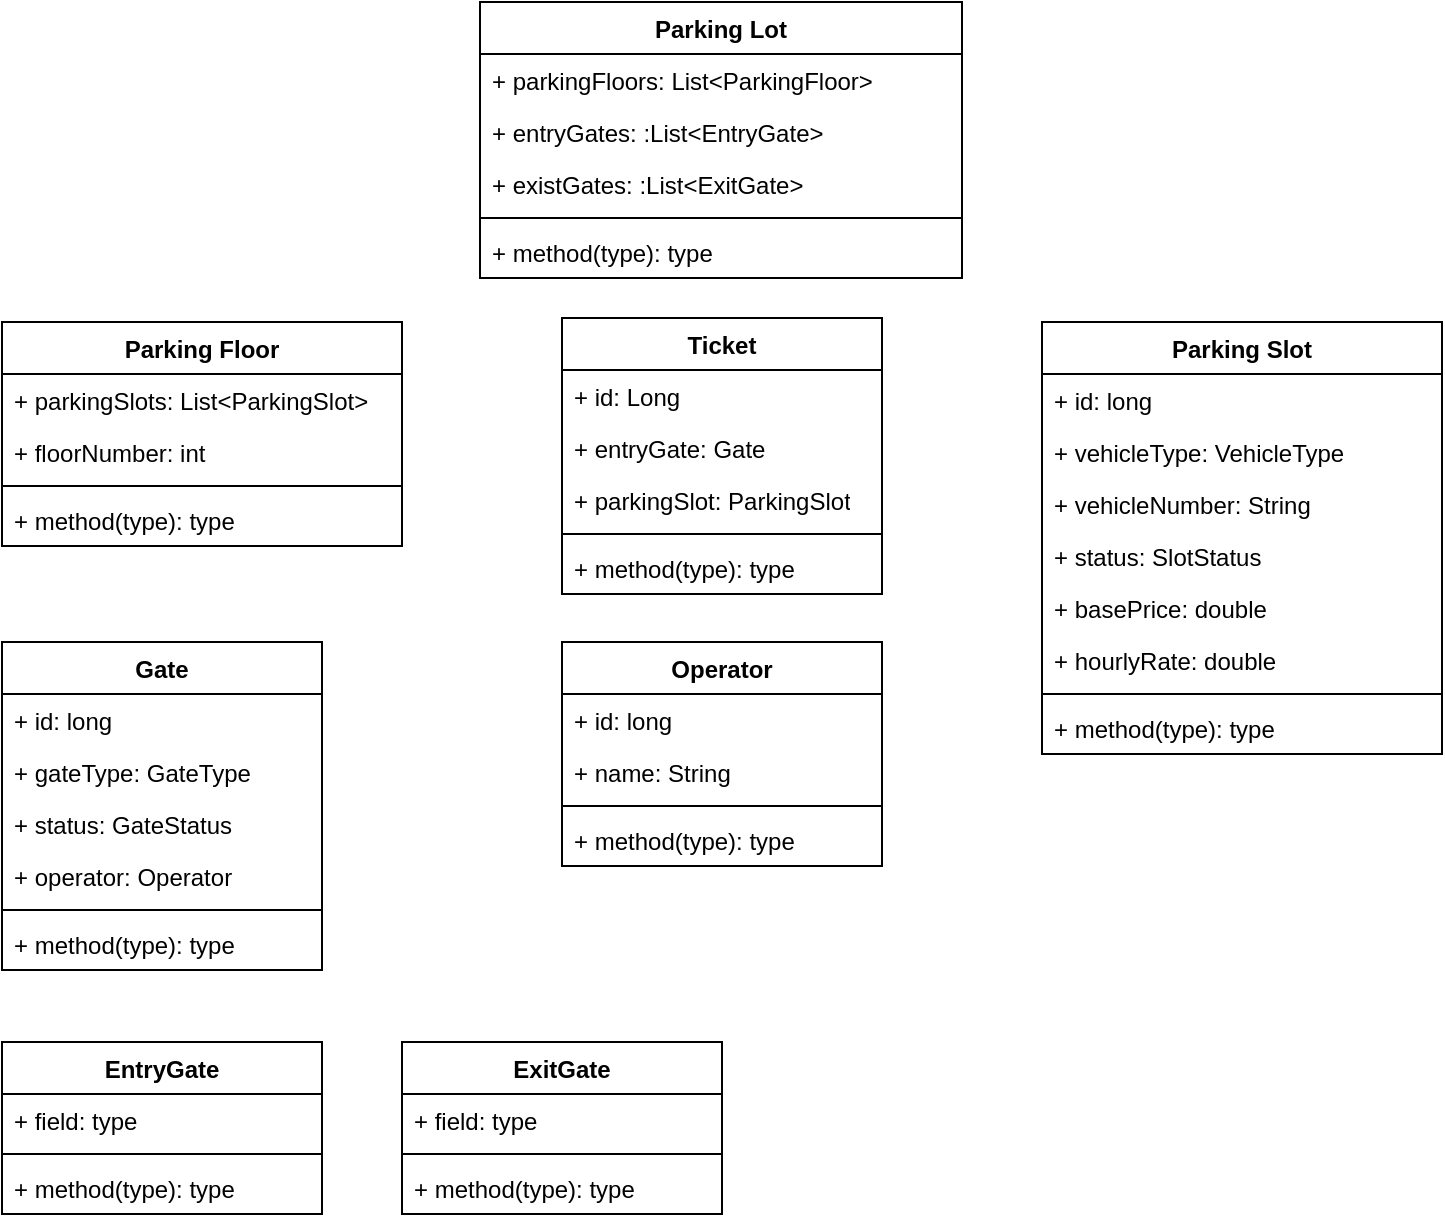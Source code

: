 <mxfile version="24.6.1" type="github">
  <diagram id="C5RBs43oDa-KdzZeNtuy" name="Page-1">
    <mxGraphModel dx="1050" dy="557" grid="1" gridSize="10" guides="1" tooltips="1" connect="1" arrows="1" fold="1" page="1" pageScale="1" pageWidth="827" pageHeight="1169" math="0" shadow="0">
      <root>
        <mxCell id="WIyWlLk6GJQsqaUBKTNV-0" />
        <mxCell id="WIyWlLk6GJQsqaUBKTNV-1" parent="WIyWlLk6GJQsqaUBKTNV-0" />
        <mxCell id="rLl8cGZA3ejUHd3HhiDw-0" value="Parking Lot" style="swimlane;fontStyle=1;align=center;verticalAlign=top;childLayout=stackLayout;horizontal=1;startSize=26;horizontalStack=0;resizeParent=1;resizeParentMax=0;resizeLast=0;collapsible=1;marginBottom=0;whiteSpace=wrap;html=1;" vertex="1" parent="WIyWlLk6GJQsqaUBKTNV-1">
          <mxGeometry x="279" y="40" width="241" height="138" as="geometry" />
        </mxCell>
        <mxCell id="rLl8cGZA3ejUHd3HhiDw-1" value="+ parkingFloors: List&amp;lt;ParkingFloor&amp;gt;" style="text;strokeColor=none;fillColor=none;align=left;verticalAlign=top;spacingLeft=4;spacingRight=4;overflow=hidden;rotatable=0;points=[[0,0.5],[1,0.5]];portConstraint=eastwest;whiteSpace=wrap;html=1;" vertex="1" parent="rLl8cGZA3ejUHd3HhiDw-0">
          <mxGeometry y="26" width="241" height="26" as="geometry" />
        </mxCell>
        <mxCell id="rLl8cGZA3ejUHd3HhiDw-40" value="+ entryGates: :List&amp;lt;EntryGate&amp;gt;" style="text;strokeColor=none;fillColor=none;align=left;verticalAlign=top;spacingLeft=4;spacingRight=4;overflow=hidden;rotatable=0;points=[[0,0.5],[1,0.5]];portConstraint=eastwest;whiteSpace=wrap;html=1;" vertex="1" parent="rLl8cGZA3ejUHd3HhiDw-0">
          <mxGeometry y="52" width="241" height="26" as="geometry" />
        </mxCell>
        <mxCell id="rLl8cGZA3ejUHd3HhiDw-49" value="+ existGates: :List&amp;lt;ExitGate&amp;gt;" style="text;strokeColor=none;fillColor=none;align=left;verticalAlign=top;spacingLeft=4;spacingRight=4;overflow=hidden;rotatable=0;points=[[0,0.5],[1,0.5]];portConstraint=eastwest;whiteSpace=wrap;html=1;" vertex="1" parent="rLl8cGZA3ejUHd3HhiDw-0">
          <mxGeometry y="78" width="241" height="26" as="geometry" />
        </mxCell>
        <mxCell id="rLl8cGZA3ejUHd3HhiDw-2" value="" style="line;strokeWidth=1;fillColor=none;align=left;verticalAlign=middle;spacingTop=-1;spacingLeft=3;spacingRight=3;rotatable=0;labelPosition=right;points=[];portConstraint=eastwest;strokeColor=inherit;" vertex="1" parent="rLl8cGZA3ejUHd3HhiDw-0">
          <mxGeometry y="104" width="241" height="8" as="geometry" />
        </mxCell>
        <mxCell id="rLl8cGZA3ejUHd3HhiDw-3" value="+ method(type): type" style="text;strokeColor=none;fillColor=none;align=left;verticalAlign=top;spacingLeft=4;spacingRight=4;overflow=hidden;rotatable=0;points=[[0,0.5],[1,0.5]];portConstraint=eastwest;whiteSpace=wrap;html=1;" vertex="1" parent="rLl8cGZA3ejUHd3HhiDw-0">
          <mxGeometry y="112" width="241" height="26" as="geometry" />
        </mxCell>
        <mxCell id="rLl8cGZA3ejUHd3HhiDw-4" value="Parking Floor" style="swimlane;fontStyle=1;align=center;verticalAlign=top;childLayout=stackLayout;horizontal=1;startSize=26;horizontalStack=0;resizeParent=1;resizeParentMax=0;resizeLast=0;collapsible=1;marginBottom=0;whiteSpace=wrap;html=1;" vertex="1" parent="WIyWlLk6GJQsqaUBKTNV-1">
          <mxGeometry x="40" y="200" width="200" height="112" as="geometry" />
        </mxCell>
        <mxCell id="rLl8cGZA3ejUHd3HhiDw-5" value="+ parkingSlots: List&amp;lt;ParkingSlot&amp;gt;" style="text;strokeColor=none;fillColor=none;align=left;verticalAlign=top;spacingLeft=4;spacingRight=4;overflow=hidden;rotatable=0;points=[[0,0.5],[1,0.5]];portConstraint=eastwest;whiteSpace=wrap;html=1;" vertex="1" parent="rLl8cGZA3ejUHd3HhiDw-4">
          <mxGeometry y="26" width="200" height="26" as="geometry" />
        </mxCell>
        <mxCell id="rLl8cGZA3ejUHd3HhiDw-37" value="+ floorNumber: int" style="text;strokeColor=none;fillColor=none;align=left;verticalAlign=top;spacingLeft=4;spacingRight=4;overflow=hidden;rotatable=0;points=[[0,0.5],[1,0.5]];portConstraint=eastwest;whiteSpace=wrap;html=1;" vertex="1" parent="rLl8cGZA3ejUHd3HhiDw-4">
          <mxGeometry y="52" width="200" height="26" as="geometry" />
        </mxCell>
        <mxCell id="rLl8cGZA3ejUHd3HhiDw-6" value="" style="line;strokeWidth=1;fillColor=none;align=left;verticalAlign=middle;spacingTop=-1;spacingLeft=3;spacingRight=3;rotatable=0;labelPosition=right;points=[];portConstraint=eastwest;strokeColor=inherit;" vertex="1" parent="rLl8cGZA3ejUHd3HhiDw-4">
          <mxGeometry y="78" width="200" height="8" as="geometry" />
        </mxCell>
        <mxCell id="rLl8cGZA3ejUHd3HhiDw-7" value="+ method(type): type" style="text;strokeColor=none;fillColor=none;align=left;verticalAlign=top;spacingLeft=4;spacingRight=4;overflow=hidden;rotatable=0;points=[[0,0.5],[1,0.5]];portConstraint=eastwest;whiteSpace=wrap;html=1;" vertex="1" parent="rLl8cGZA3ejUHd3HhiDw-4">
          <mxGeometry y="86" width="200" height="26" as="geometry" />
        </mxCell>
        <mxCell id="rLl8cGZA3ejUHd3HhiDw-12" value="Parking Slot" style="swimlane;fontStyle=1;align=center;verticalAlign=top;childLayout=stackLayout;horizontal=1;startSize=26;horizontalStack=0;resizeParent=1;resizeParentMax=0;resizeLast=0;collapsible=1;marginBottom=0;whiteSpace=wrap;html=1;" vertex="1" parent="WIyWlLk6GJQsqaUBKTNV-1">
          <mxGeometry x="560" y="200" width="200" height="216" as="geometry" />
        </mxCell>
        <mxCell id="rLl8cGZA3ejUHd3HhiDw-27" value="+ id: long" style="text;strokeColor=none;fillColor=none;align=left;verticalAlign=top;spacingLeft=4;spacingRight=4;overflow=hidden;rotatable=0;points=[[0,0.5],[1,0.5]];portConstraint=eastwest;whiteSpace=wrap;html=1;" vertex="1" parent="rLl8cGZA3ejUHd3HhiDw-12">
          <mxGeometry y="26" width="200" height="26" as="geometry" />
        </mxCell>
        <mxCell id="rLl8cGZA3ejUHd3HhiDw-13" value="+ vehicleType: VehicleType" style="text;strokeColor=none;fillColor=none;align=left;verticalAlign=top;spacingLeft=4;spacingRight=4;overflow=hidden;rotatable=0;points=[[0,0.5],[1,0.5]];portConstraint=eastwest;whiteSpace=wrap;html=1;" vertex="1" parent="rLl8cGZA3ejUHd3HhiDw-12">
          <mxGeometry y="52" width="200" height="26" as="geometry" />
        </mxCell>
        <mxCell id="rLl8cGZA3ejUHd3HhiDw-24" value="+ vehicleNumber: String" style="text;strokeColor=none;fillColor=none;align=left;verticalAlign=top;spacingLeft=4;spacingRight=4;overflow=hidden;rotatable=0;points=[[0,0.5],[1,0.5]];portConstraint=eastwest;whiteSpace=wrap;html=1;" vertex="1" parent="rLl8cGZA3ejUHd3HhiDw-12">
          <mxGeometry y="78" width="200" height="26" as="geometry" />
        </mxCell>
        <mxCell id="rLl8cGZA3ejUHd3HhiDw-28" value="+ status: SlotStatus" style="text;strokeColor=none;fillColor=none;align=left;verticalAlign=top;spacingLeft=4;spacingRight=4;overflow=hidden;rotatable=0;points=[[0,0.5],[1,0.5]];portConstraint=eastwest;whiteSpace=wrap;html=1;" vertex="1" parent="rLl8cGZA3ejUHd3HhiDw-12">
          <mxGeometry y="104" width="200" height="26" as="geometry" />
        </mxCell>
        <mxCell id="rLl8cGZA3ejUHd3HhiDw-25" value="+ basePrice: double" style="text;strokeColor=none;fillColor=none;align=left;verticalAlign=top;spacingLeft=4;spacingRight=4;overflow=hidden;rotatable=0;points=[[0,0.5],[1,0.5]];portConstraint=eastwest;whiteSpace=wrap;html=1;" vertex="1" parent="rLl8cGZA3ejUHd3HhiDw-12">
          <mxGeometry y="130" width="200" height="26" as="geometry" />
        </mxCell>
        <mxCell id="rLl8cGZA3ejUHd3HhiDw-26" value="+ hourlyRate: double" style="text;strokeColor=none;fillColor=none;align=left;verticalAlign=top;spacingLeft=4;spacingRight=4;overflow=hidden;rotatable=0;points=[[0,0.5],[1,0.5]];portConstraint=eastwest;whiteSpace=wrap;html=1;" vertex="1" parent="rLl8cGZA3ejUHd3HhiDw-12">
          <mxGeometry y="156" width="200" height="26" as="geometry" />
        </mxCell>
        <mxCell id="rLl8cGZA3ejUHd3HhiDw-14" value="" style="line;strokeWidth=1;fillColor=none;align=left;verticalAlign=middle;spacingTop=-1;spacingLeft=3;spacingRight=3;rotatable=0;labelPosition=right;points=[];portConstraint=eastwest;strokeColor=inherit;" vertex="1" parent="rLl8cGZA3ejUHd3HhiDw-12">
          <mxGeometry y="182" width="200" height="8" as="geometry" />
        </mxCell>
        <mxCell id="rLl8cGZA3ejUHd3HhiDw-15" value="+ method(type): type" style="text;strokeColor=none;fillColor=none;align=left;verticalAlign=top;spacingLeft=4;spacingRight=4;overflow=hidden;rotatable=0;points=[[0,0.5],[1,0.5]];portConstraint=eastwest;whiteSpace=wrap;html=1;" vertex="1" parent="rLl8cGZA3ejUHd3HhiDw-12">
          <mxGeometry y="190" width="200" height="26" as="geometry" />
        </mxCell>
        <mxCell id="rLl8cGZA3ejUHd3HhiDw-16" value="Ticket" style="swimlane;fontStyle=1;align=center;verticalAlign=top;childLayout=stackLayout;horizontal=1;startSize=26;horizontalStack=0;resizeParent=1;resizeParentMax=0;resizeLast=0;collapsible=1;marginBottom=0;whiteSpace=wrap;html=1;" vertex="1" parent="WIyWlLk6GJQsqaUBKTNV-1">
          <mxGeometry x="320" y="198" width="160" height="138" as="geometry" />
        </mxCell>
        <mxCell id="rLl8cGZA3ejUHd3HhiDw-17" value="+ id: Long" style="text;strokeColor=none;fillColor=none;align=left;verticalAlign=top;spacingLeft=4;spacingRight=4;overflow=hidden;rotatable=0;points=[[0,0.5],[1,0.5]];portConstraint=eastwest;whiteSpace=wrap;html=1;" vertex="1" parent="rLl8cGZA3ejUHd3HhiDw-16">
          <mxGeometry y="26" width="160" height="26" as="geometry" />
        </mxCell>
        <mxCell id="rLl8cGZA3ejUHd3HhiDw-38" value="+ entryGate: Gate" style="text;strokeColor=none;fillColor=none;align=left;verticalAlign=top;spacingLeft=4;spacingRight=4;overflow=hidden;rotatable=0;points=[[0,0.5],[1,0.5]];portConstraint=eastwest;whiteSpace=wrap;html=1;" vertex="1" parent="rLl8cGZA3ejUHd3HhiDw-16">
          <mxGeometry y="52" width="160" height="26" as="geometry" />
        </mxCell>
        <mxCell id="rLl8cGZA3ejUHd3HhiDw-39" value="+ parkingSlot: ParkingSlot" style="text;strokeColor=none;fillColor=none;align=left;verticalAlign=top;spacingLeft=4;spacingRight=4;overflow=hidden;rotatable=0;points=[[0,0.5],[1,0.5]];portConstraint=eastwest;whiteSpace=wrap;html=1;" vertex="1" parent="rLl8cGZA3ejUHd3HhiDw-16">
          <mxGeometry y="78" width="160" height="26" as="geometry" />
        </mxCell>
        <mxCell id="rLl8cGZA3ejUHd3HhiDw-18" value="" style="line;strokeWidth=1;fillColor=none;align=left;verticalAlign=middle;spacingTop=-1;spacingLeft=3;spacingRight=3;rotatable=0;labelPosition=right;points=[];portConstraint=eastwest;strokeColor=inherit;" vertex="1" parent="rLl8cGZA3ejUHd3HhiDw-16">
          <mxGeometry y="104" width="160" height="8" as="geometry" />
        </mxCell>
        <mxCell id="rLl8cGZA3ejUHd3HhiDw-19" value="+ method(type): type" style="text;strokeColor=none;fillColor=none;align=left;verticalAlign=top;spacingLeft=4;spacingRight=4;overflow=hidden;rotatable=0;points=[[0,0.5],[1,0.5]];portConstraint=eastwest;whiteSpace=wrap;html=1;" vertex="1" parent="rLl8cGZA3ejUHd3HhiDw-16">
          <mxGeometry y="112" width="160" height="26" as="geometry" />
        </mxCell>
        <mxCell id="rLl8cGZA3ejUHd3HhiDw-20" value="Gate" style="swimlane;fontStyle=1;align=center;verticalAlign=top;childLayout=stackLayout;horizontal=1;startSize=26;horizontalStack=0;resizeParent=1;resizeParentMax=0;resizeLast=0;collapsible=1;marginBottom=0;whiteSpace=wrap;html=1;" vertex="1" parent="WIyWlLk6GJQsqaUBKTNV-1">
          <mxGeometry x="40" y="360" width="160" height="164" as="geometry" />
        </mxCell>
        <mxCell id="rLl8cGZA3ejUHd3HhiDw-29" value="+ id: long" style="text;strokeColor=none;fillColor=none;align=left;verticalAlign=top;spacingLeft=4;spacingRight=4;overflow=hidden;rotatable=0;points=[[0,0.5],[1,0.5]];portConstraint=eastwest;whiteSpace=wrap;html=1;" vertex="1" parent="rLl8cGZA3ejUHd3HhiDw-20">
          <mxGeometry y="26" width="160" height="26" as="geometry" />
        </mxCell>
        <mxCell id="rLl8cGZA3ejUHd3HhiDw-21" value="+ gateType: GateType" style="text;strokeColor=none;fillColor=none;align=left;verticalAlign=top;spacingLeft=4;spacingRight=4;overflow=hidden;rotatable=0;points=[[0,0.5],[1,0.5]];portConstraint=eastwest;whiteSpace=wrap;html=1;" vertex="1" parent="rLl8cGZA3ejUHd3HhiDw-20">
          <mxGeometry y="52" width="160" height="26" as="geometry" />
        </mxCell>
        <mxCell id="rLl8cGZA3ejUHd3HhiDw-30" value="+ status: GateStatus" style="text;strokeColor=none;fillColor=none;align=left;verticalAlign=top;spacingLeft=4;spacingRight=4;overflow=hidden;rotatable=0;points=[[0,0.5],[1,0.5]];portConstraint=eastwest;whiteSpace=wrap;html=1;" vertex="1" parent="rLl8cGZA3ejUHd3HhiDw-20">
          <mxGeometry y="78" width="160" height="26" as="geometry" />
        </mxCell>
        <mxCell id="rLl8cGZA3ejUHd3HhiDw-36" value="+ operator: Operator" style="text;strokeColor=none;fillColor=none;align=left;verticalAlign=top;spacingLeft=4;spacingRight=4;overflow=hidden;rotatable=0;points=[[0,0.5],[1,0.5]];portConstraint=eastwest;whiteSpace=wrap;html=1;" vertex="1" parent="rLl8cGZA3ejUHd3HhiDw-20">
          <mxGeometry y="104" width="160" height="26" as="geometry" />
        </mxCell>
        <mxCell id="rLl8cGZA3ejUHd3HhiDw-22" value="" style="line;strokeWidth=1;fillColor=none;align=left;verticalAlign=middle;spacingTop=-1;spacingLeft=3;spacingRight=3;rotatable=0;labelPosition=right;points=[];portConstraint=eastwest;strokeColor=inherit;" vertex="1" parent="rLl8cGZA3ejUHd3HhiDw-20">
          <mxGeometry y="130" width="160" height="8" as="geometry" />
        </mxCell>
        <mxCell id="rLl8cGZA3ejUHd3HhiDw-23" value="+ method(type): type" style="text;strokeColor=none;fillColor=none;align=left;verticalAlign=top;spacingLeft=4;spacingRight=4;overflow=hidden;rotatable=0;points=[[0,0.5],[1,0.5]];portConstraint=eastwest;whiteSpace=wrap;html=1;" vertex="1" parent="rLl8cGZA3ejUHd3HhiDw-20">
          <mxGeometry y="138" width="160" height="26" as="geometry" />
        </mxCell>
        <mxCell id="rLl8cGZA3ejUHd3HhiDw-31" value="Operator" style="swimlane;fontStyle=1;align=center;verticalAlign=top;childLayout=stackLayout;horizontal=1;startSize=26;horizontalStack=0;resizeParent=1;resizeParentMax=0;resizeLast=0;collapsible=1;marginBottom=0;whiteSpace=wrap;html=1;" vertex="1" parent="WIyWlLk6GJQsqaUBKTNV-1">
          <mxGeometry x="320" y="360" width="160" height="112" as="geometry" />
        </mxCell>
        <mxCell id="rLl8cGZA3ejUHd3HhiDw-32" value="+ id: long" style="text;strokeColor=none;fillColor=none;align=left;verticalAlign=top;spacingLeft=4;spacingRight=4;overflow=hidden;rotatable=0;points=[[0,0.5],[1,0.5]];portConstraint=eastwest;whiteSpace=wrap;html=1;" vertex="1" parent="rLl8cGZA3ejUHd3HhiDw-31">
          <mxGeometry y="26" width="160" height="26" as="geometry" />
        </mxCell>
        <mxCell id="rLl8cGZA3ejUHd3HhiDw-35" value="+ name: String" style="text;strokeColor=none;fillColor=none;align=left;verticalAlign=top;spacingLeft=4;spacingRight=4;overflow=hidden;rotatable=0;points=[[0,0.5],[1,0.5]];portConstraint=eastwest;whiteSpace=wrap;html=1;" vertex="1" parent="rLl8cGZA3ejUHd3HhiDw-31">
          <mxGeometry y="52" width="160" height="26" as="geometry" />
        </mxCell>
        <mxCell id="rLl8cGZA3ejUHd3HhiDw-33" value="" style="line;strokeWidth=1;fillColor=none;align=left;verticalAlign=middle;spacingTop=-1;spacingLeft=3;spacingRight=3;rotatable=0;labelPosition=right;points=[];portConstraint=eastwest;strokeColor=inherit;" vertex="1" parent="rLl8cGZA3ejUHd3HhiDw-31">
          <mxGeometry y="78" width="160" height="8" as="geometry" />
        </mxCell>
        <mxCell id="rLl8cGZA3ejUHd3HhiDw-34" value="+ method(type): type" style="text;strokeColor=none;fillColor=none;align=left;verticalAlign=top;spacingLeft=4;spacingRight=4;overflow=hidden;rotatable=0;points=[[0,0.5],[1,0.5]];portConstraint=eastwest;whiteSpace=wrap;html=1;" vertex="1" parent="rLl8cGZA3ejUHd3HhiDw-31">
          <mxGeometry y="86" width="160" height="26" as="geometry" />
        </mxCell>
        <mxCell id="rLl8cGZA3ejUHd3HhiDw-41" value="EntryGate" style="swimlane;fontStyle=1;align=center;verticalAlign=top;childLayout=stackLayout;horizontal=1;startSize=26;horizontalStack=0;resizeParent=1;resizeParentMax=0;resizeLast=0;collapsible=1;marginBottom=0;whiteSpace=wrap;html=1;" vertex="1" parent="WIyWlLk6GJQsqaUBKTNV-1">
          <mxGeometry x="40" y="560" width="160" height="86" as="geometry" />
        </mxCell>
        <mxCell id="rLl8cGZA3ejUHd3HhiDw-42" value="+ field: type" style="text;strokeColor=none;fillColor=none;align=left;verticalAlign=top;spacingLeft=4;spacingRight=4;overflow=hidden;rotatable=0;points=[[0,0.5],[1,0.5]];portConstraint=eastwest;whiteSpace=wrap;html=1;" vertex="1" parent="rLl8cGZA3ejUHd3HhiDw-41">
          <mxGeometry y="26" width="160" height="26" as="geometry" />
        </mxCell>
        <mxCell id="rLl8cGZA3ejUHd3HhiDw-43" value="" style="line;strokeWidth=1;fillColor=none;align=left;verticalAlign=middle;spacingTop=-1;spacingLeft=3;spacingRight=3;rotatable=0;labelPosition=right;points=[];portConstraint=eastwest;strokeColor=inherit;" vertex="1" parent="rLl8cGZA3ejUHd3HhiDw-41">
          <mxGeometry y="52" width="160" height="8" as="geometry" />
        </mxCell>
        <mxCell id="rLl8cGZA3ejUHd3HhiDw-44" value="+ method(type): type" style="text;strokeColor=none;fillColor=none;align=left;verticalAlign=top;spacingLeft=4;spacingRight=4;overflow=hidden;rotatable=0;points=[[0,0.5],[1,0.5]];portConstraint=eastwest;whiteSpace=wrap;html=1;" vertex="1" parent="rLl8cGZA3ejUHd3HhiDw-41">
          <mxGeometry y="60" width="160" height="26" as="geometry" />
        </mxCell>
        <mxCell id="rLl8cGZA3ejUHd3HhiDw-45" value="ExitGate" style="swimlane;fontStyle=1;align=center;verticalAlign=top;childLayout=stackLayout;horizontal=1;startSize=26;horizontalStack=0;resizeParent=1;resizeParentMax=0;resizeLast=0;collapsible=1;marginBottom=0;whiteSpace=wrap;html=1;" vertex="1" parent="WIyWlLk6GJQsqaUBKTNV-1">
          <mxGeometry x="240" y="560" width="160" height="86" as="geometry" />
        </mxCell>
        <mxCell id="rLl8cGZA3ejUHd3HhiDw-46" value="+ field: type" style="text;strokeColor=none;fillColor=none;align=left;verticalAlign=top;spacingLeft=4;spacingRight=4;overflow=hidden;rotatable=0;points=[[0,0.5],[1,0.5]];portConstraint=eastwest;whiteSpace=wrap;html=1;" vertex="1" parent="rLl8cGZA3ejUHd3HhiDw-45">
          <mxGeometry y="26" width="160" height="26" as="geometry" />
        </mxCell>
        <mxCell id="rLl8cGZA3ejUHd3HhiDw-47" value="" style="line;strokeWidth=1;fillColor=none;align=left;verticalAlign=middle;spacingTop=-1;spacingLeft=3;spacingRight=3;rotatable=0;labelPosition=right;points=[];portConstraint=eastwest;strokeColor=inherit;" vertex="1" parent="rLl8cGZA3ejUHd3HhiDw-45">
          <mxGeometry y="52" width="160" height="8" as="geometry" />
        </mxCell>
        <mxCell id="rLl8cGZA3ejUHd3HhiDw-48" value="+ method(type): type" style="text;strokeColor=none;fillColor=none;align=left;verticalAlign=top;spacingLeft=4;spacingRight=4;overflow=hidden;rotatable=0;points=[[0,0.5],[1,0.5]];portConstraint=eastwest;whiteSpace=wrap;html=1;" vertex="1" parent="rLl8cGZA3ejUHd3HhiDw-45">
          <mxGeometry y="60" width="160" height="26" as="geometry" />
        </mxCell>
      </root>
    </mxGraphModel>
  </diagram>
</mxfile>
